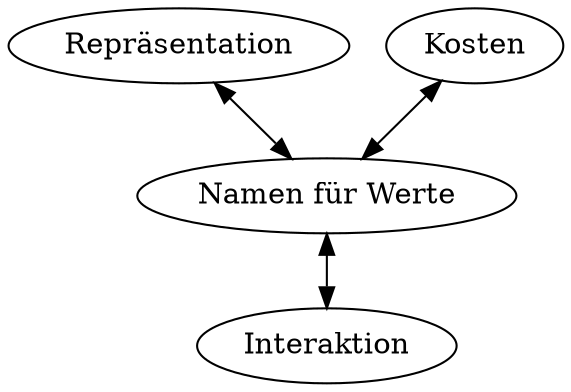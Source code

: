 digraph G {
  edge [dir="both"]
  Repräsentation -> "Namen für Werte"
  Kosten -> "Namen für Werte"
  "Namen für Werte" -> Interaktion

} 
